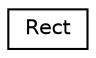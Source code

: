 digraph "Graphical Class Hierarchy"
{
 // LATEX_PDF_SIZE
  edge [fontname="Helvetica",fontsize="10",labelfontname="Helvetica",labelfontsize="10"];
  node [fontname="Helvetica",fontsize="10",shape=record];
  rankdir="LR";
  Node0 [label="Rect",height=0.2,width=0.4,color="black", fillcolor="white", style="filled",URL="$structRect.html",tooltip=" "];
}
